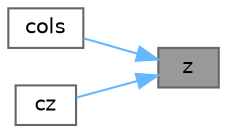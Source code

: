 digraph "z"
{
 // LATEX_PDF_SIZE
  bgcolor="transparent";
  edge [fontname=Helvetica,fontsize=10,labelfontname=Helvetica,labelfontsize=10];
  node [fontname=Helvetica,fontsize=10,shape=box,height=0.2,width=0.4];
  rankdir="RL";
  Node1 [id="Node000001",label="z",height=0.2,width=0.4,color="gray40", fillcolor="grey60", style="filled", fontcolor="black",tooltip=" "];
  Node1 -> Node2 [id="edge1_Node000001_Node000002",dir="back",color="steelblue1",style="solid",tooltip=" "];
  Node2 [id="Node000002",label="cols",height=0.2,width=0.4,color="grey40", fillcolor="white", style="filled",URL="$classFoam_1_1SymmTensor.html#ac0caac47c6f8437af5160dd6df28f692",tooltip=" "];
  Node1 -> Node3 [id="edge2_Node000001_Node000003",dir="back",color="steelblue1",style="solid",tooltip=" "];
  Node3 [id="Node000003",label="cz",height=0.2,width=0.4,color="grey40", fillcolor="white", style="filled",URL="$classFoam_1_1SymmTensor.html#a8dcb105ecb9fe04a4ee10a6857370806",tooltip=" "];
}
